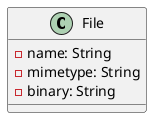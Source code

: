@startuml File class diagram
class File {
    - name: String
    - mimetype: String
    - binary: String
}
@enduml